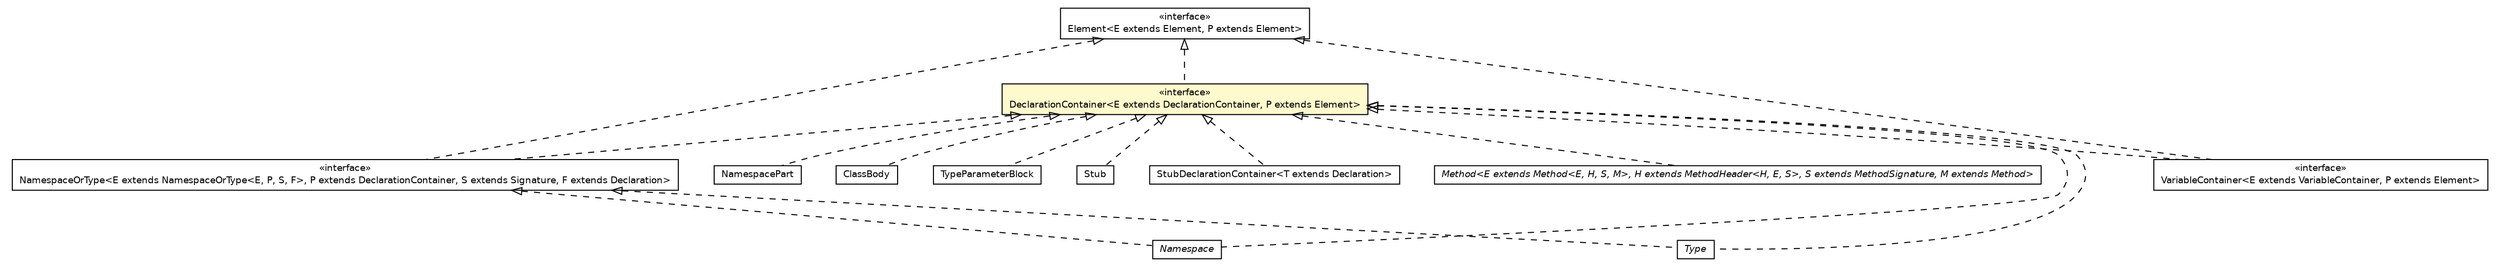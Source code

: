 #!/usr/local/bin/dot
#
# Class diagram 
# Generated by UMLGraph version 5.2 (http://www.umlgraph.org/)
#

digraph G {
	edge [fontname="Helvetica",fontsize=10,labelfontname="Helvetica",labelfontsize=10];
	node [fontname="Helvetica",fontsize=10,shape=plaintext];
	nodesep=0.25;
	ranksep=0.5;
	// chameleon.core.declaration.StubDeclarationContainer<T extends chameleon.core.declaration.Declaration>
	c6022 [label=<<table title="chameleon.core.declaration.StubDeclarationContainer" border="0" cellborder="1" cellspacing="0" cellpadding="2" port="p" href="./StubDeclarationContainer.html">
		<tr><td><table border="0" cellspacing="0" cellpadding="1">
<tr><td align="center" balign="center"> StubDeclarationContainer&lt;T extends Declaration&gt; </td></tr>
		</table></td></tr>
		</table>>, fontname="Helvetica", fontcolor="black", fontsize=9.0];
	// chameleon.core.declaration.DeclarationContainer<E extends chameleon.core.declaration.DeclarationContainer, P extends chameleon.core.element.Element>
	c6026 [label=<<table title="chameleon.core.declaration.DeclarationContainer" border="0" cellborder="1" cellspacing="0" cellpadding="2" port="p" bgcolor="lemonChiffon" href="./DeclarationContainer.html">
		<tr><td><table border="0" cellspacing="0" cellpadding="1">
<tr><td align="center" balign="center"> &#171;interface&#187; </td></tr>
<tr><td align="center" balign="center"> DeclarationContainer&lt;E extends DeclarationContainer, P extends Element&gt; </td></tr>
		</table></td></tr>
		</table>>, fontname="Helvetica", fontcolor="black", fontsize=9.0];
	// chameleon.core.element.Element<E extends chameleon.core.element.Element, P extends chameleon.core.element.Element>
	c6029 [label=<<table title="chameleon.core.element.Element" border="0" cellborder="1" cellspacing="0" cellpadding="2" port="p" href="../element/Element.html">
		<tr><td><table border="0" cellspacing="0" cellpadding="1">
<tr><td align="center" balign="center"> &#171;interface&#187; </td></tr>
<tr><td align="center" balign="center"> Element&lt;E extends Element, P extends Element&gt; </td></tr>
		</table></td></tr>
		</table>>, fontname="Helvetica", fontcolor="black", fontsize=9.0];
	// chameleon.core.method.Method<E extends chameleon.core.method.Method<E, H, S, M>, H extends chameleon.core.method.MethodHeader<H, E, S>, S extends chameleon.core.method.MethodSignature, M extends chameleon.core.method.Method>
	c6073 [label=<<table title="chameleon.core.method.Method" border="0" cellborder="1" cellspacing="0" cellpadding="2" port="p" href="../method/Method.html">
		<tr><td><table border="0" cellspacing="0" cellpadding="1">
<tr><td align="center" balign="center"><font face="Helvetica-Oblique"> Method&lt;E extends Method&lt;E, H, S, M&gt;, H extends MethodHeader&lt;H, E, S&gt;, S extends MethodSignature, M extends Method&gt; </font></td></tr>
		</table></td></tr>
		</table>>, fontname="Helvetica", fontcolor="black", fontsize=9.0];
	// chameleon.core.namespace.NamespaceOrType<E extends chameleon.core.namespace.NamespaceOrType<E, P, S, F>, P extends chameleon.core.declaration.DeclarationContainer, S extends chameleon.core.declaration.Signature, F extends chameleon.core.declaration.Declaration>
	c6090 [label=<<table title="chameleon.core.namespace.NamespaceOrType" border="0" cellborder="1" cellspacing="0" cellpadding="2" port="p" href="../namespace/NamespaceOrType.html">
		<tr><td><table border="0" cellspacing="0" cellpadding="1">
<tr><td align="center" balign="center"> &#171;interface&#187; </td></tr>
<tr><td align="center" balign="center"> NamespaceOrType&lt;E extends NamespaceOrType&lt;E, P, S, F&gt;, P extends DeclarationContainer, S extends Signature, F extends Declaration&gt; </td></tr>
		</table></td></tr>
		</table>>, fontname="Helvetica", fontcolor="black", fontsize=9.0];
	// chameleon.core.namespace.Namespace
	c6094 [label=<<table title="chameleon.core.namespace.Namespace" border="0" cellborder="1" cellspacing="0" cellpadding="2" port="p" href="../namespace/Namespace.html">
		<tr><td><table border="0" cellspacing="0" cellpadding="1">
<tr><td align="center" balign="center"><font face="Helvetica-Oblique"> Namespace </font></td></tr>
		</table></td></tr>
		</table>>, fontname="Helvetica", fontcolor="black", fontsize=9.0];
	// chameleon.core.namespacepart.NamespacePart
	c6097 [label=<<table title="chameleon.core.namespacepart.NamespacePart" border="0" cellborder="1" cellspacing="0" cellpadding="2" port="p" href="../namespacepart/NamespacePart.html">
		<tr><td><table border="0" cellspacing="0" cellpadding="1">
<tr><td align="center" balign="center"> NamespacePart </td></tr>
		</table></td></tr>
		</table>>, fontname="Helvetica", fontcolor="black", fontsize=9.0];
	// chameleon.core.type.Type
	c6142 [label=<<table title="chameleon.core.type.Type" border="0" cellborder="1" cellspacing="0" cellpadding="2" port="p" href="../type/Type.html">
		<tr><td><table border="0" cellspacing="0" cellpadding="1">
<tr><td align="center" balign="center"><font face="Helvetica-Oblique"> Type </font></td></tr>
		</table></td></tr>
		</table>>, fontname="Helvetica", fontcolor="black", fontsize=9.0];
	// chameleon.core.type.ClassBody
	c6149 [label=<<table title="chameleon.core.type.ClassBody" border="0" cellborder="1" cellspacing="0" cellpadding="2" port="p" href="../type/ClassBody.html">
		<tr><td><table border="0" cellspacing="0" cellpadding="1">
<tr><td align="center" balign="center"> ClassBody </td></tr>
		</table></td></tr>
		</table>>, fontname="Helvetica", fontcolor="black", fontsize=9.0];
	// chameleon.core.type.generics.TypeParameterBlock
	c6151 [label=<<table title="chameleon.core.type.generics.TypeParameterBlock" border="0" cellborder="1" cellspacing="0" cellpadding="2" port="p" href="../type/generics/TypeParameterBlock.html">
		<tr><td><table border="0" cellspacing="0" cellpadding="1">
<tr><td align="center" balign="center"> TypeParameterBlock </td></tr>
		</table></td></tr>
		</table>>, fontname="Helvetica", fontcolor="black", fontsize=9.0];
	// chameleon.core.type.generics.TypeParameterBlock.Stub
	c6152 [label=<<table title="chameleon.core.type.generics.TypeParameterBlock.Stub" border="0" cellborder="1" cellspacing="0" cellpadding="2" port="p" href="../type/generics/TypeParameterBlock.Stub.html">
		<tr><td><table border="0" cellspacing="0" cellpadding="1">
<tr><td align="center" balign="center"> Stub </td></tr>
		</table></td></tr>
		</table>>, fontname="Helvetica", fontcolor="black", fontsize=9.0];
	// chameleon.core.variable.VariableContainer<E extends chameleon.core.variable.VariableContainer, P extends chameleon.core.element.Element>
	c6174 [label=<<table title="chameleon.core.variable.VariableContainer" border="0" cellborder="1" cellspacing="0" cellpadding="2" port="p" href="../variable/VariableContainer.html">
		<tr><td><table border="0" cellspacing="0" cellpadding="1">
<tr><td align="center" balign="center"> &#171;interface&#187; </td></tr>
<tr><td align="center" balign="center"> VariableContainer&lt;E extends VariableContainer, P extends Element&gt; </td></tr>
		</table></td></tr>
		</table>>, fontname="Helvetica", fontcolor="black", fontsize=9.0];
	//chameleon.core.declaration.StubDeclarationContainer<T extends chameleon.core.declaration.Declaration> implements chameleon.core.declaration.DeclarationContainer<E extends chameleon.core.declaration.DeclarationContainer, P extends chameleon.core.element.Element>
	c6026:p -> c6022:p [dir=back,arrowtail=empty,style=dashed];
	//chameleon.core.declaration.DeclarationContainer<E extends chameleon.core.declaration.DeclarationContainer, P extends chameleon.core.element.Element> implements chameleon.core.element.Element<E extends chameleon.core.element.Element, P extends chameleon.core.element.Element>
	c6029:p -> c6026:p [dir=back,arrowtail=empty,style=dashed];
	//chameleon.core.method.Method<E extends chameleon.core.method.Method<E, H, S, M>, H extends chameleon.core.method.MethodHeader<H, E, S>, S extends chameleon.core.method.MethodSignature, M extends chameleon.core.method.Method> implements chameleon.core.declaration.DeclarationContainer<E extends chameleon.core.declaration.DeclarationContainer, P extends chameleon.core.element.Element>
	c6026:p -> c6073:p [dir=back,arrowtail=empty,style=dashed];
	//chameleon.core.namespace.NamespaceOrType<E extends chameleon.core.namespace.NamespaceOrType<E, P, S, F>, P extends chameleon.core.declaration.DeclarationContainer, S extends chameleon.core.declaration.Signature, F extends chameleon.core.declaration.Declaration> implements chameleon.core.element.Element<E extends chameleon.core.element.Element, P extends chameleon.core.element.Element>
	c6029:p -> c6090:p [dir=back,arrowtail=empty,style=dashed];
	//chameleon.core.namespace.NamespaceOrType<E extends chameleon.core.namespace.NamespaceOrType<E, P, S, F>, P extends chameleon.core.declaration.DeclarationContainer, S extends chameleon.core.declaration.Signature, F extends chameleon.core.declaration.Declaration> implements chameleon.core.declaration.DeclarationContainer<E extends chameleon.core.declaration.DeclarationContainer, P extends chameleon.core.element.Element>
	c6026:p -> c6090:p [dir=back,arrowtail=empty,style=dashed];
	//chameleon.core.namespace.Namespace implements chameleon.core.namespace.NamespaceOrType<E extends chameleon.core.namespace.NamespaceOrType<E, P, S, F>, P extends chameleon.core.declaration.DeclarationContainer, S extends chameleon.core.declaration.Signature, F extends chameleon.core.declaration.Declaration>
	c6090:p -> c6094:p [dir=back,arrowtail=empty,style=dashed];
	//chameleon.core.namespace.Namespace implements chameleon.core.declaration.DeclarationContainer<E extends chameleon.core.declaration.DeclarationContainer, P extends chameleon.core.element.Element>
	c6026:p -> c6094:p [dir=back,arrowtail=empty,style=dashed];
	//chameleon.core.namespacepart.NamespacePart implements chameleon.core.declaration.DeclarationContainer<E extends chameleon.core.declaration.DeclarationContainer, P extends chameleon.core.element.Element>
	c6026:p -> c6097:p [dir=back,arrowtail=empty,style=dashed];
	//chameleon.core.type.Type implements chameleon.core.namespace.NamespaceOrType<E extends chameleon.core.namespace.NamespaceOrType<E, P, S, F>, P extends chameleon.core.declaration.DeclarationContainer, S extends chameleon.core.declaration.Signature, F extends chameleon.core.declaration.Declaration>
	c6090:p -> c6142:p [dir=back,arrowtail=empty,style=dashed];
	//chameleon.core.type.Type implements chameleon.core.declaration.DeclarationContainer<E extends chameleon.core.declaration.DeclarationContainer, P extends chameleon.core.element.Element>
	c6026:p -> c6142:p [dir=back,arrowtail=empty,style=dashed];
	//chameleon.core.type.ClassBody implements chameleon.core.declaration.DeclarationContainer<E extends chameleon.core.declaration.DeclarationContainer, P extends chameleon.core.element.Element>
	c6026:p -> c6149:p [dir=back,arrowtail=empty,style=dashed];
	//chameleon.core.type.generics.TypeParameterBlock implements chameleon.core.declaration.DeclarationContainer<E extends chameleon.core.declaration.DeclarationContainer, P extends chameleon.core.element.Element>
	c6026:p -> c6151:p [dir=back,arrowtail=empty,style=dashed];
	//chameleon.core.type.generics.TypeParameterBlock.Stub implements chameleon.core.declaration.DeclarationContainer<E extends chameleon.core.declaration.DeclarationContainer, P extends chameleon.core.element.Element>
	c6026:p -> c6152:p [dir=back,arrowtail=empty,style=dashed];
	//chameleon.core.variable.VariableContainer<E extends chameleon.core.variable.VariableContainer, P extends chameleon.core.element.Element> implements chameleon.core.element.Element<E extends chameleon.core.element.Element, P extends chameleon.core.element.Element>
	c6029:p -> c6174:p [dir=back,arrowtail=empty,style=dashed];
	//chameleon.core.variable.VariableContainer<E extends chameleon.core.variable.VariableContainer, P extends chameleon.core.element.Element> implements chameleon.core.declaration.DeclarationContainer<E extends chameleon.core.declaration.DeclarationContainer, P extends chameleon.core.element.Element>
	c6026:p -> c6174:p [dir=back,arrowtail=empty,style=dashed];
}

